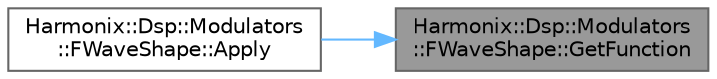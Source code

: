 digraph "Harmonix::Dsp::Modulators::FWaveShape::GetFunction"
{
 // INTERACTIVE_SVG=YES
 // LATEX_PDF_SIZE
  bgcolor="transparent";
  edge [fontname=Helvetica,fontsize=10,labelfontname=Helvetica,labelfontsize=10];
  node [fontname=Helvetica,fontsize=10,shape=box,height=0.2,width=0.4];
  rankdir="RL";
  Node1 [id="Node000001",label="Harmonix::Dsp::Modulators\l::FWaveShape::GetFunction",height=0.2,width=0.4,color="gray40", fillcolor="grey60", style="filled", fontcolor="black",tooltip=" "];
  Node1 -> Node2 [id="edge1_Node000001_Node000002",dir="back",color="steelblue1",style="solid",tooltip=" "];
  Node2 [id="Node000002",label="Harmonix::Dsp::Modulators\l::FWaveShape::Apply",height=0.2,width=0.4,color="grey40", fillcolor="white", style="filled",URL="$dd/d0f/structHarmonix_1_1Dsp_1_1Modulators_1_1FWaveShape.html#a9fa6af9e1f68da11e53e308b58cf6dc6",tooltip=" "];
}
